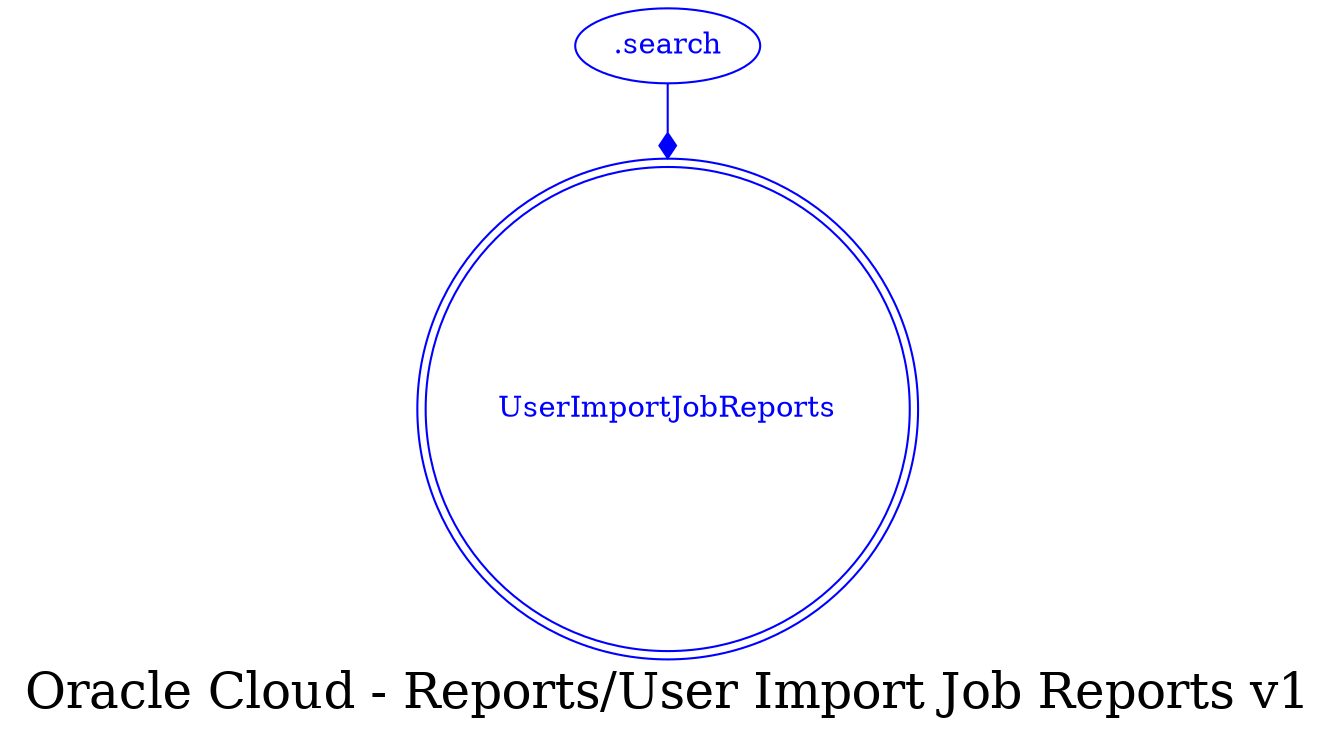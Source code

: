digraph LexiconGraph {
graph[label="Oracle Cloud - Reports/User Import Job Reports v1", fontsize=24]
splines=true
"UserImportJobReports" [color=blue, fontcolor=blue, shape=doublecircle]
".search" -> "UserImportJobReports" [color=blue, fontcolor=blue, arrowhead=diamond, arrowtail=none]
".search" [color=blue, fontcolor=blue, shape=ellipse]
}
